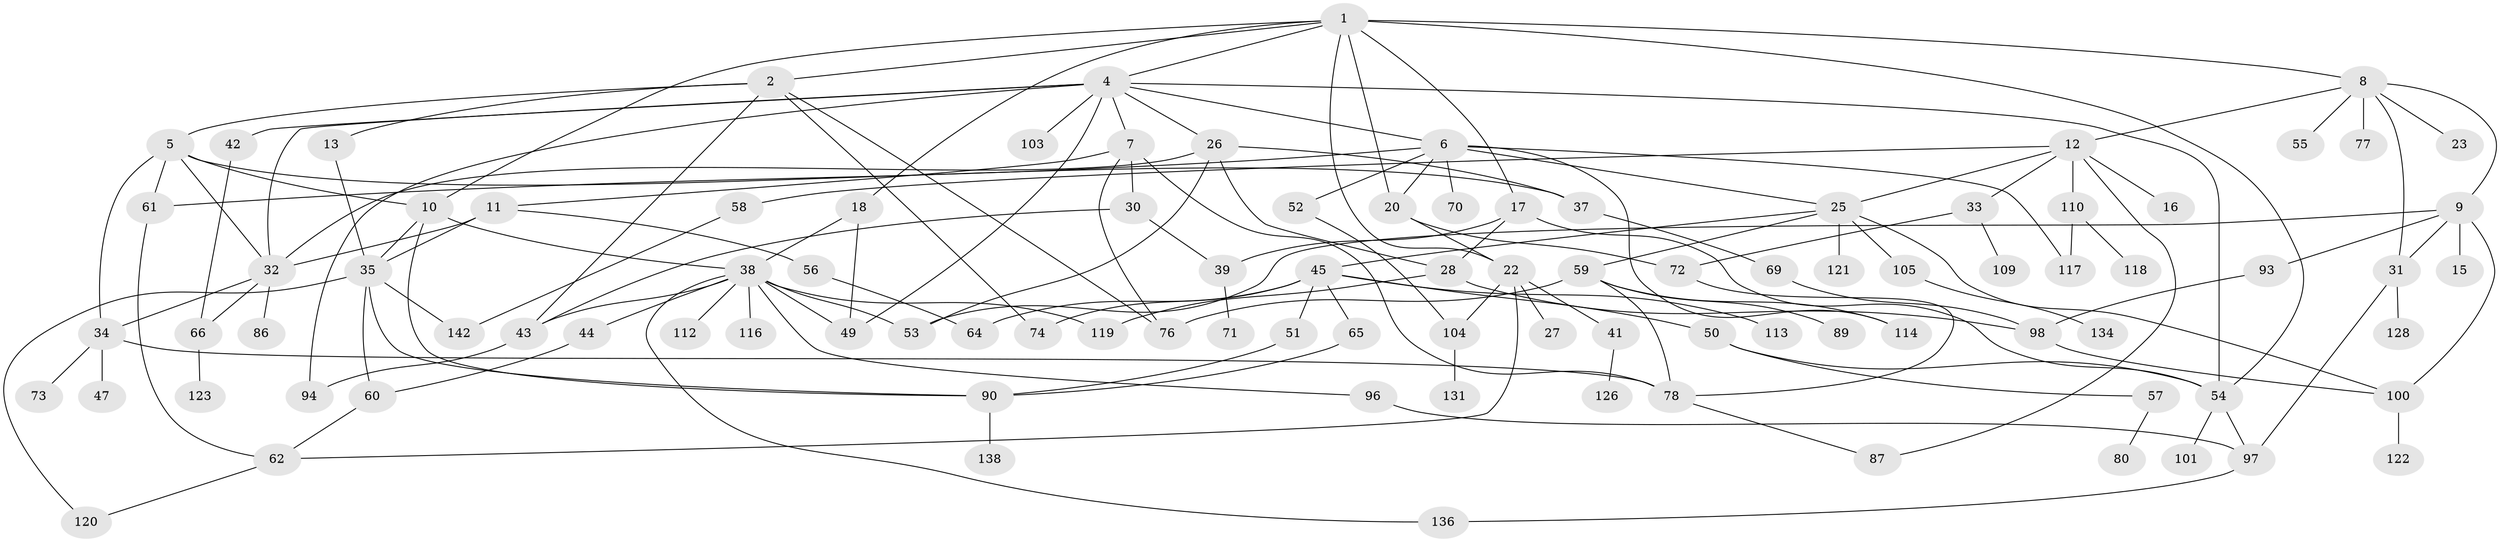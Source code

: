 // original degree distribution, {8: 0.020833333333333332, 5: 0.08333333333333333, 3: 0.2013888888888889, 7: 0.006944444444444444, 6: 0.034722222222222224, 4: 0.13194444444444445, 2: 0.2847222222222222, 1: 0.2361111111111111}
// Generated by graph-tools (version 1.1) at 2025/10/02/27/25 16:10:52]
// undirected, 99 vertices, 153 edges
graph export_dot {
graph [start="1"]
  node [color=gray90,style=filled];
  1 [super="+3"];
  2 [super="+29"];
  4 [super="+102"];
  5 [super="+85"];
  6 [super="+19"];
  7 [super="+24"];
  8 [super="+40"];
  9 [super="+91"];
  10 [super="+14"];
  11;
  12 [super="+21"];
  13;
  15;
  16;
  17;
  18;
  20 [super="+36"];
  22 [super="+99"];
  23 [super="+81"];
  25 [super="+63"];
  26 [super="+95"];
  27 [super="+127"];
  28 [super="+137"];
  30 [super="+46"];
  31 [super="+125"];
  32 [super="+67"];
  33;
  34 [super="+68"];
  35 [super="+108"];
  37;
  38 [super="+84"];
  39 [super="+124"];
  41 [super="+48"];
  42;
  43 [super="+144"];
  44;
  45 [super="+107"];
  47;
  49 [super="+132"];
  50;
  51 [super="+75"];
  52;
  53;
  54 [super="+82"];
  55;
  56;
  57 [super="+88"];
  58;
  59 [super="+141"];
  60 [super="+140"];
  61;
  62 [super="+129"];
  64;
  65;
  66;
  69 [super="+115"];
  70 [super="+83"];
  71;
  72 [super="+92"];
  73;
  74;
  76;
  77;
  78 [super="+79"];
  80;
  86;
  87;
  89;
  90 [super="+111"];
  93;
  94;
  96;
  97 [super="+106"];
  98 [super="+133"];
  100;
  101;
  103;
  104 [super="+135"];
  105 [super="+130"];
  109;
  110;
  112;
  113;
  114 [super="+139"];
  116;
  117;
  118;
  119;
  120;
  121;
  122;
  123;
  126;
  128;
  131;
  134 [super="+143"];
  136;
  138;
  142;
  1 -- 2;
  1 -- 4;
  1 -- 8;
  1 -- 18;
  1 -- 22;
  1 -- 10;
  1 -- 17;
  1 -- 54;
  1 -- 20;
  2 -- 5;
  2 -- 13;
  2 -- 43;
  2 -- 76;
  2 -- 74;
  4 -- 6;
  4 -- 7;
  4 -- 26;
  4 -- 42;
  4 -- 54;
  4 -- 32;
  4 -- 103;
  4 -- 94;
  4 -- 49;
  5 -- 10;
  5 -- 32;
  5 -- 34;
  5 -- 37;
  5 -- 61;
  6 -- 61;
  6 -- 70;
  6 -- 114;
  6 -- 117;
  6 -- 25;
  6 -- 20;
  6 -- 52;
  7 -- 11;
  7 -- 76;
  7 -- 78;
  7 -- 30;
  8 -- 9;
  8 -- 12;
  8 -- 23;
  8 -- 55;
  8 -- 77;
  8 -- 31;
  9 -- 15;
  9 -- 31;
  9 -- 93;
  9 -- 100;
  9 -- 53;
  10 -- 38;
  10 -- 90;
  10 -- 35;
  11 -- 56;
  11 -- 32;
  11 -- 35;
  12 -- 16;
  12 -- 33;
  12 -- 58;
  12 -- 25;
  12 -- 110;
  12 -- 87;
  13 -- 35;
  17 -- 28;
  17 -- 39;
  17 -- 54;
  18 -- 49;
  18 -- 38;
  20 -- 72;
  20 -- 22;
  22 -- 27;
  22 -- 41;
  22 -- 104;
  22 -- 62;
  25 -- 45;
  25 -- 59;
  25 -- 121;
  25 -- 100;
  25 -- 105;
  26 -- 37;
  26 -- 28;
  26 -- 53;
  26 -- 32;
  28 -- 119;
  28 -- 98;
  30 -- 43 [weight=2];
  30 -- 39;
  31 -- 128;
  31 -- 97;
  32 -- 66;
  32 -- 34;
  32 -- 86;
  33 -- 72;
  33 -- 109;
  34 -- 47;
  34 -- 73;
  34 -- 78;
  35 -- 142;
  35 -- 120;
  35 -- 60;
  35 -- 90;
  37 -- 69;
  38 -- 44;
  38 -- 53;
  38 -- 96;
  38 -- 116;
  38 -- 119;
  38 -- 43;
  38 -- 112;
  38 -- 136;
  38 -- 49;
  39 -- 71;
  41 -- 126;
  42 -- 66;
  43 -- 94;
  44 -- 60;
  45 -- 50;
  45 -- 51;
  45 -- 65;
  45 -- 74;
  45 -- 113;
  45 -- 64;
  50 -- 57;
  50 -- 54;
  51 -- 90;
  52 -- 104;
  54 -- 97;
  54 -- 101;
  56 -- 64;
  57 -- 80;
  58 -- 142;
  59 -- 89;
  59 -- 78;
  59 -- 114;
  59 -- 76;
  60 -- 62;
  61 -- 62;
  62 -- 120;
  65 -- 90;
  66 -- 123;
  69 -- 98 [weight=2];
  72 -- 78;
  78 -- 87;
  90 -- 138;
  93 -- 98;
  96 -- 97;
  97 -- 136;
  98 -- 100;
  100 -- 122;
  104 -- 131;
  105 -- 134;
  110 -- 118;
  110 -- 117;
}
